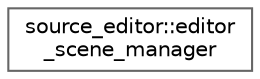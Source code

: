 digraph "类继承关系图"
{
 // LATEX_PDF_SIZE
  bgcolor="transparent";
  edge [fontname=Helvetica,fontsize=10,labelfontname=Helvetica,labelfontsize=10];
  node [fontname=Helvetica,fontsize=10,shape=box,height=0.2,width=0.4];
  rankdir="LR";
  Node0 [id="Node000000",label="source_editor::editor\l_scene_manager",height=0.2,width=0.4,color="grey40", fillcolor="white", style="filled",URL="$classsource__editor_1_1editor__scene__manager.html",tooltip=" "];
}
